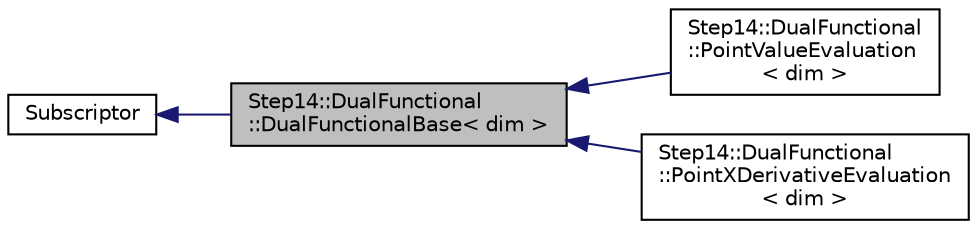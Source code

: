 digraph "Step14::DualFunctional::DualFunctionalBase&lt; dim &gt;"
{
 // LATEX_PDF_SIZE
  edge [fontname="Helvetica",fontsize="10",labelfontname="Helvetica",labelfontsize="10"];
  node [fontname="Helvetica",fontsize="10",shape=record];
  rankdir="LR";
  Node1 [label="Step14::DualFunctional\l::DualFunctionalBase\< dim \>",height=0.2,width=0.4,color="black", fillcolor="grey75", style="filled", fontcolor="black",tooltip=" "];
  Node2 -> Node1 [dir="back",color="midnightblue",fontsize="10",style="solid",fontname="Helvetica"];
  Node2 [label="Subscriptor",height=0.2,width=0.4,color="black", fillcolor="white", style="filled",URL="$classSubscriptor.html",tooltip=" "];
  Node1 -> Node3 [dir="back",color="midnightblue",fontsize="10",style="solid",fontname="Helvetica"];
  Node3 [label="Step14::DualFunctional\l::PointValueEvaluation\l\< dim \>",height=0.2,width=0.4,color="black", fillcolor="white", style="filled",URL="$classStep14_1_1DualFunctional_1_1PointValueEvaluation.html",tooltip=" "];
  Node1 -> Node4 [dir="back",color="midnightblue",fontsize="10",style="solid",fontname="Helvetica"];
  Node4 [label="Step14::DualFunctional\l::PointXDerivativeEvaluation\l\< dim \>",height=0.2,width=0.4,color="black", fillcolor="white", style="filled",URL="$classStep14_1_1DualFunctional_1_1PointXDerivativeEvaluation.html",tooltip=" "];
}
